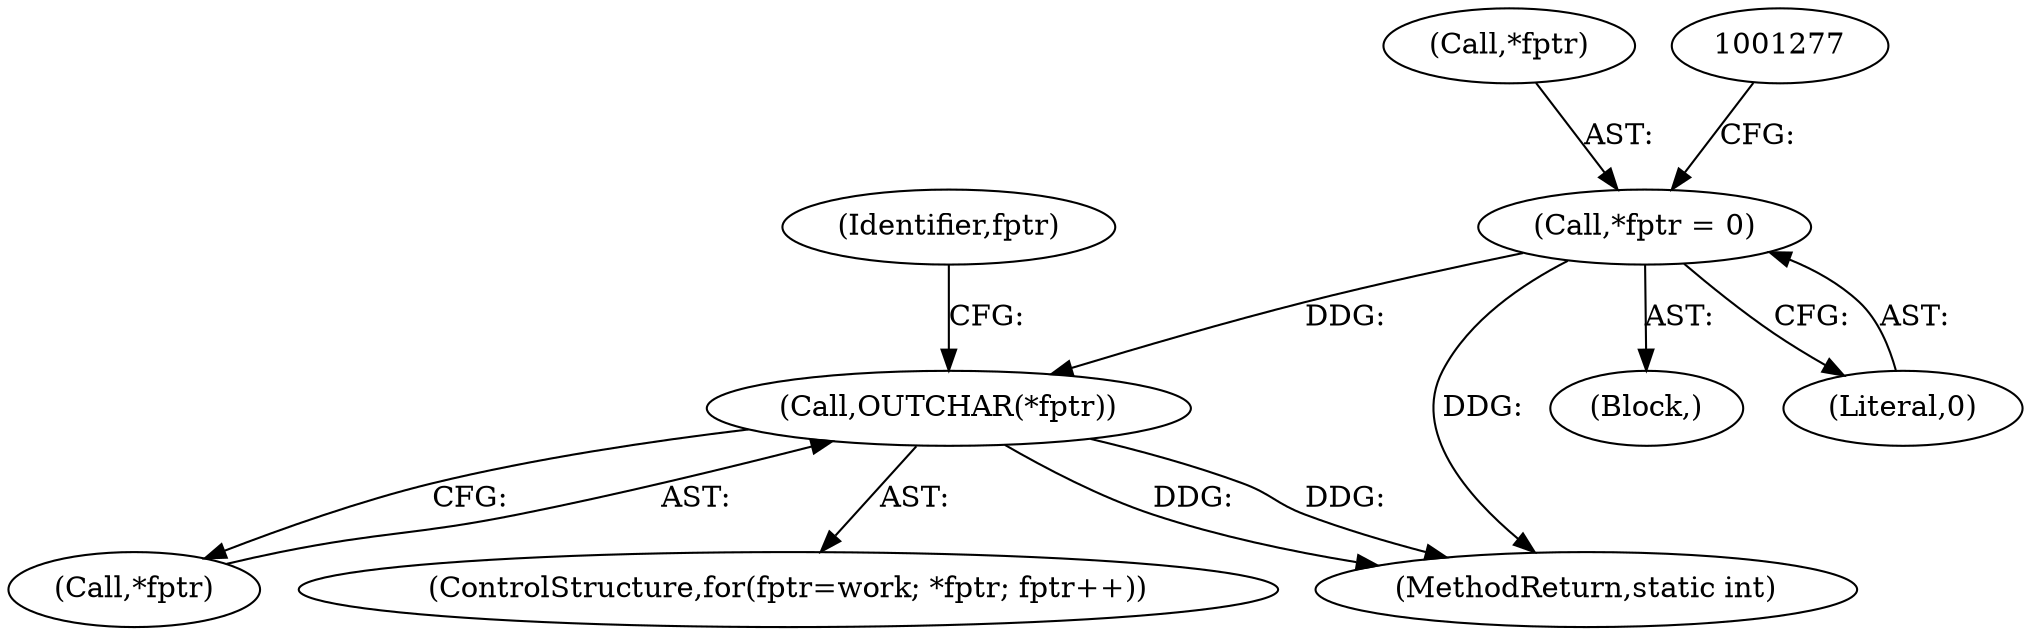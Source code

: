 digraph "0_curl_curl-7_51_0-162-g3ab3c16@pointer" {
"1001301" [label="(Call,OUTCHAR(*fptr))"];
"1001272" [label="(Call,*fptr = 0)"];
"1001302" [label="(Call,*fptr)"];
"1001293" [label="(ControlStructure,for(fptr=work; *fptr; fptr++))"];
"1000989" [label="(Block,)"];
"1001275" [label="(Literal,0)"];
"1001273" [label="(Call,*fptr)"];
"1001386" [label="(MethodReturn,static int)"];
"1001300" [label="(Identifier,fptr)"];
"1001272" [label="(Call,*fptr = 0)"];
"1001301" [label="(Call,OUTCHAR(*fptr))"];
"1001301" -> "1001293"  [label="AST: "];
"1001301" -> "1001302"  [label="CFG: "];
"1001302" -> "1001301"  [label="AST: "];
"1001300" -> "1001301"  [label="CFG: "];
"1001301" -> "1001386"  [label="DDG: "];
"1001301" -> "1001386"  [label="DDG: "];
"1001272" -> "1001301"  [label="DDG: "];
"1001272" -> "1000989"  [label="AST: "];
"1001272" -> "1001275"  [label="CFG: "];
"1001273" -> "1001272"  [label="AST: "];
"1001275" -> "1001272"  [label="AST: "];
"1001277" -> "1001272"  [label="CFG: "];
"1001272" -> "1001386"  [label="DDG: "];
}
